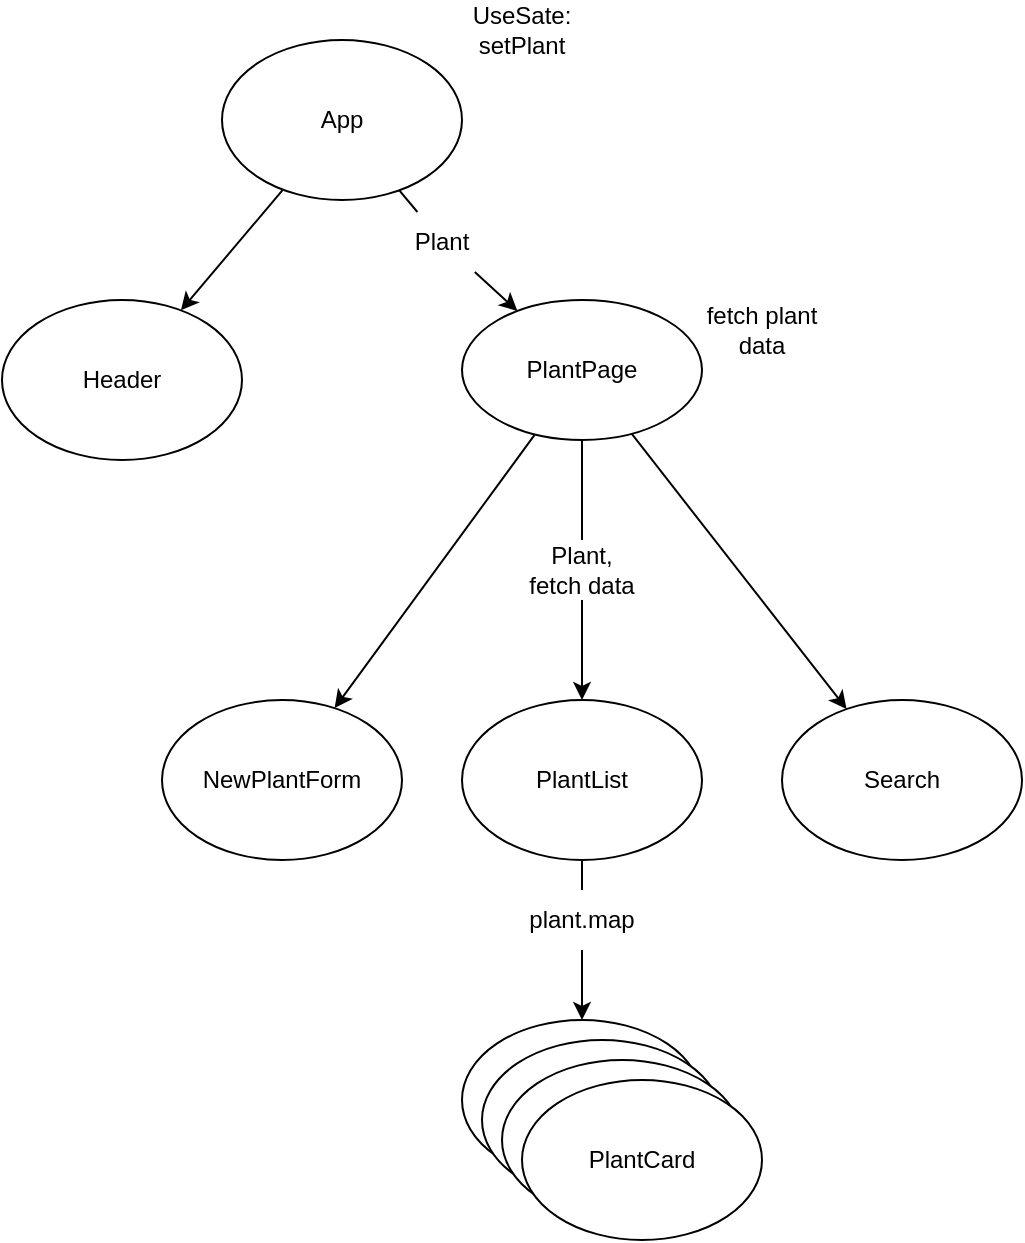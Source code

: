<mxfile>
    <diagram id="5HTYFDOpox3Tnn9E1VPX" name="Page-1">
        <mxGraphModel dx="461" dy="620" grid="1" gridSize="10" guides="1" tooltips="1" connect="1" arrows="1" fold="1" page="1" pageScale="1" pageWidth="850" pageHeight="1100" math="0" shadow="0">
            <root>
                <mxCell id="0"/>
                <mxCell id="1" parent="0"/>
                <mxCell id="4" value="" style="edgeStyle=none;html=1;" edge="1" parent="1" source="2" target="3">
                    <mxGeometry relative="1" as="geometry"/>
                </mxCell>
                <mxCell id="6" value="" style="edgeStyle=none;html=1;startArrow=none;" edge="1" parent="1" source="20" target="5">
                    <mxGeometry relative="1" as="geometry"/>
                </mxCell>
                <mxCell id="2" value="App" style="ellipse;whiteSpace=wrap;html=1;" vertex="1" parent="1">
                    <mxGeometry x="150" y="230" width="120" height="80" as="geometry"/>
                </mxCell>
                <mxCell id="3" value="Header" style="ellipse;whiteSpace=wrap;html=1;" vertex="1" parent="1">
                    <mxGeometry x="40" y="360" width="120" height="80" as="geometry"/>
                </mxCell>
                <mxCell id="8" value="" style="edgeStyle=none;html=1;" edge="1" parent="1" source="5" target="7">
                    <mxGeometry relative="1" as="geometry"/>
                </mxCell>
                <mxCell id="10" value="" style="edgeStyle=none;html=1;" edge="1" parent="1" source="5" target="9">
                    <mxGeometry relative="1" as="geometry"/>
                </mxCell>
                <mxCell id="12" style="edgeStyle=none;html=1;entryX=0.5;entryY=0;entryDx=0;entryDy=0;startArrow=none;" edge="1" parent="1" source="23" target="11">
                    <mxGeometry relative="1" as="geometry"/>
                </mxCell>
                <mxCell id="5" value="PlantPage" style="ellipse;whiteSpace=wrap;html=1;" vertex="1" parent="1">
                    <mxGeometry x="270" y="360" width="120" height="70" as="geometry"/>
                </mxCell>
                <mxCell id="7" value="NewPlantForm" style="ellipse;whiteSpace=wrap;html=1;" vertex="1" parent="1">
                    <mxGeometry x="120" y="560" width="120" height="80" as="geometry"/>
                </mxCell>
                <mxCell id="9" value="Search" style="ellipse;whiteSpace=wrap;html=1;" vertex="1" parent="1">
                    <mxGeometry x="430" y="560" width="120" height="80" as="geometry"/>
                </mxCell>
                <mxCell id="14" value="" style="edgeStyle=none;html=1;startArrow=none;" edge="1" parent="1" source="25" target="13">
                    <mxGeometry relative="1" as="geometry"/>
                </mxCell>
                <mxCell id="11" value="PlantList" style="ellipse;whiteSpace=wrap;html=1;" vertex="1" parent="1">
                    <mxGeometry x="270" y="560" width="120" height="80" as="geometry"/>
                </mxCell>
                <mxCell id="13" value="PlantList" style="ellipse;whiteSpace=wrap;html=1;" vertex="1" parent="1">
                    <mxGeometry x="270" y="720" width="120" height="80" as="geometry"/>
                </mxCell>
                <mxCell id="15" value="PlantList" style="ellipse;whiteSpace=wrap;html=1;" vertex="1" parent="1">
                    <mxGeometry x="280" y="730" width="120" height="80" as="geometry"/>
                </mxCell>
                <mxCell id="16" value="PlantList" style="ellipse;whiteSpace=wrap;html=1;" vertex="1" parent="1">
                    <mxGeometry x="290" y="740" width="120" height="80" as="geometry"/>
                </mxCell>
                <mxCell id="17" value="PlantCard" style="ellipse;whiteSpace=wrap;html=1;" vertex="1" parent="1">
                    <mxGeometry x="300" y="750" width="120" height="80" as="geometry"/>
                </mxCell>
                <mxCell id="18" value="UseSate:&lt;br&gt;setPlant" style="text;html=1;strokeColor=none;fillColor=none;align=center;verticalAlign=middle;whiteSpace=wrap;rounded=0;" vertex="1" parent="1">
                    <mxGeometry x="270" y="210" width="60" height="30" as="geometry"/>
                </mxCell>
                <mxCell id="19" value="" style="edgeStyle=none;html=1;endArrow=none;" edge="1" parent="1" source="2" target="20">
                    <mxGeometry relative="1" as="geometry">
                        <mxPoint x="242.403" y="303.665" as="sourcePoint"/>
                        <mxPoint x="300.631" y="364.479" as="targetPoint"/>
                    </mxGeometry>
                </mxCell>
                <mxCell id="20" value="Plant" style="text;html=1;strokeColor=none;fillColor=none;align=center;verticalAlign=middle;whiteSpace=wrap;rounded=0;" vertex="1" parent="1">
                    <mxGeometry x="230" y="316" width="60" height="30" as="geometry"/>
                </mxCell>
                <mxCell id="22" value="" style="edgeStyle=none;html=1;entryX=0.5;entryY=0;entryDx=0;entryDy=0;endArrow=none;" edge="1" parent="1" source="5" target="23">
                    <mxGeometry relative="1" as="geometry">
                        <mxPoint x="330" y="430" as="sourcePoint"/>
                        <mxPoint x="330" y="560" as="targetPoint"/>
                    </mxGeometry>
                </mxCell>
                <mxCell id="23" value="Plant,&lt;br&gt;fetch data" style="text;html=1;strokeColor=none;fillColor=none;align=center;verticalAlign=middle;whiteSpace=wrap;rounded=0;" vertex="1" parent="1">
                    <mxGeometry x="300" y="480" width="60" height="30" as="geometry"/>
                </mxCell>
                <mxCell id="24" value="" style="edgeStyle=none;html=1;endArrow=none;" edge="1" parent="1" source="11" target="25">
                    <mxGeometry relative="1" as="geometry">
                        <mxPoint x="330" y="640" as="sourcePoint"/>
                        <mxPoint x="330" y="720" as="targetPoint"/>
                    </mxGeometry>
                </mxCell>
                <mxCell id="25" value="plant.map" style="text;html=1;strokeColor=none;fillColor=none;align=center;verticalAlign=middle;whiteSpace=wrap;rounded=0;" vertex="1" parent="1">
                    <mxGeometry x="300" y="655" width="60" height="30" as="geometry"/>
                </mxCell>
                <mxCell id="26" value="fetch plant data" style="text;html=1;strokeColor=none;fillColor=none;align=center;verticalAlign=middle;whiteSpace=wrap;rounded=0;" vertex="1" parent="1">
                    <mxGeometry x="390" y="360" width="60" height="30" as="geometry"/>
                </mxCell>
            </root>
        </mxGraphModel>
    </diagram>
</mxfile>